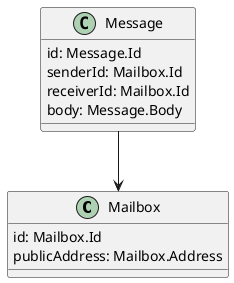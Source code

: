 @startuml "Model"

class Mailbox {
  id: Mailbox.Id
  publicAddress: Mailbox.Address
}

class Message {
  id: Message.Id
  senderId: Mailbox.Id
  receiverId: Mailbox.Id
  body: Message.Body
}

Message --> Mailbox

@enduml
